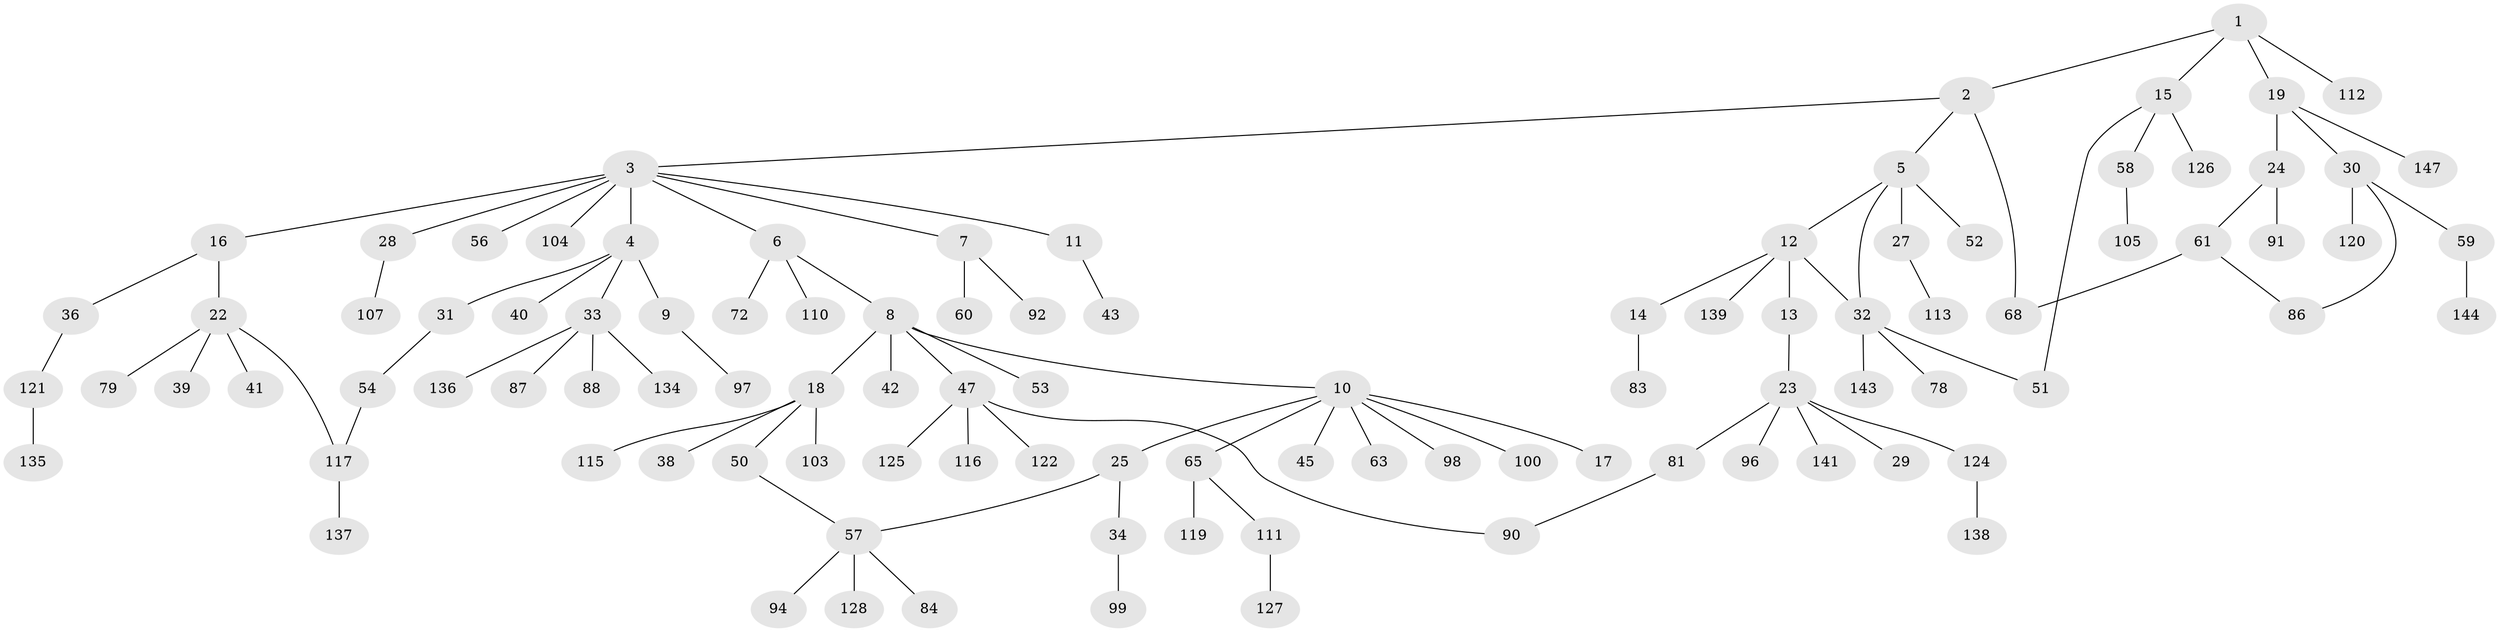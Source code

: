 // Generated by graph-tools (version 1.1) at 2025/23/03/03/25 07:23:31]
// undirected, 102 vertices, 108 edges
graph export_dot {
graph [start="1"]
  node [color=gray90,style=filled];
  1 [super="+44"];
  2 [super="+132"];
  3 [super="+20"];
  4 [super="+21"];
  5 [super="+71"];
  6 [super="+35"];
  7 [super="+109"];
  8 [super="+46"];
  9 [super="+108"];
  10 [super="+26"];
  11 [super="+67"];
  12 [super="+102"];
  13;
  14;
  15 [super="+55"];
  16;
  17 [super="+49"];
  18 [super="+37"];
  19;
  22 [super="+48"];
  23 [super="+93"];
  24 [super="+62"];
  25 [super="+69"];
  27 [super="+73"];
  28 [super="+101"];
  29;
  30 [super="+70"];
  31;
  32 [super="+74"];
  33 [super="+64"];
  34 [super="+114"];
  36;
  38;
  39;
  40 [super="+85"];
  41 [super="+131"];
  42;
  43;
  45 [super="+145"];
  47 [super="+76"];
  50;
  51 [super="+75"];
  52;
  53;
  54 [super="+142"];
  56 [super="+66"];
  57 [super="+77"];
  58 [super="+140"];
  59;
  60;
  61 [super="+80"];
  63;
  65 [super="+89"];
  68;
  72 [super="+123"];
  78;
  79;
  81 [super="+82"];
  83;
  84;
  86 [super="+95"];
  87;
  88;
  90;
  91;
  92;
  94;
  96;
  97 [super="+106"];
  98;
  99;
  100 [super="+118"];
  103;
  104;
  105 [super="+130"];
  107;
  110 [super="+146"];
  111;
  112;
  113;
  115;
  116;
  117 [super="+133"];
  119;
  120;
  121;
  122;
  124;
  125;
  126 [super="+129"];
  127;
  128;
  134;
  135;
  136;
  137;
  138;
  139;
  141;
  143;
  144;
  147;
  1 -- 2;
  1 -- 15;
  1 -- 19;
  1 -- 112;
  2 -- 3;
  2 -- 5;
  2 -- 68;
  3 -- 4;
  3 -- 6;
  3 -- 7;
  3 -- 11;
  3 -- 16;
  3 -- 28;
  3 -- 56;
  3 -- 104;
  4 -- 9;
  4 -- 33;
  4 -- 40;
  4 -- 31;
  5 -- 12;
  5 -- 27;
  5 -- 52;
  5 -- 32;
  6 -- 8;
  6 -- 72;
  6 -- 110;
  7 -- 60;
  7 -- 92;
  8 -- 10;
  8 -- 18;
  8 -- 42;
  8 -- 53;
  8 -- 47;
  9 -- 97;
  10 -- 17;
  10 -- 25;
  10 -- 45;
  10 -- 65;
  10 -- 98;
  10 -- 100;
  10 -- 63;
  11 -- 43;
  12 -- 13;
  12 -- 14;
  12 -- 32;
  12 -- 139;
  13 -- 23;
  14 -- 83;
  15 -- 51;
  15 -- 58;
  15 -- 126;
  16 -- 22;
  16 -- 36;
  18 -- 103;
  18 -- 115;
  18 -- 50;
  18 -- 38;
  19 -- 24;
  19 -- 30;
  19 -- 147;
  22 -- 39;
  22 -- 41;
  22 -- 79;
  22 -- 117;
  23 -- 29;
  23 -- 81;
  23 -- 96;
  23 -- 141;
  23 -- 124;
  24 -- 61;
  24 -- 91;
  25 -- 34;
  25 -- 57;
  27 -- 113;
  28 -- 107;
  30 -- 59;
  30 -- 120;
  30 -- 86;
  31 -- 54;
  32 -- 78;
  32 -- 143;
  32 -- 51;
  33 -- 134;
  33 -- 87;
  33 -- 88;
  33 -- 136;
  34 -- 99;
  36 -- 121;
  47 -- 116;
  47 -- 122;
  47 -- 90;
  47 -- 125;
  50 -- 57;
  54 -- 117;
  57 -- 84;
  57 -- 94;
  57 -- 128;
  58 -- 105;
  59 -- 144;
  61 -- 68;
  61 -- 86;
  65 -- 111;
  65 -- 119;
  81 -- 90;
  111 -- 127;
  117 -- 137;
  121 -- 135;
  124 -- 138;
}
